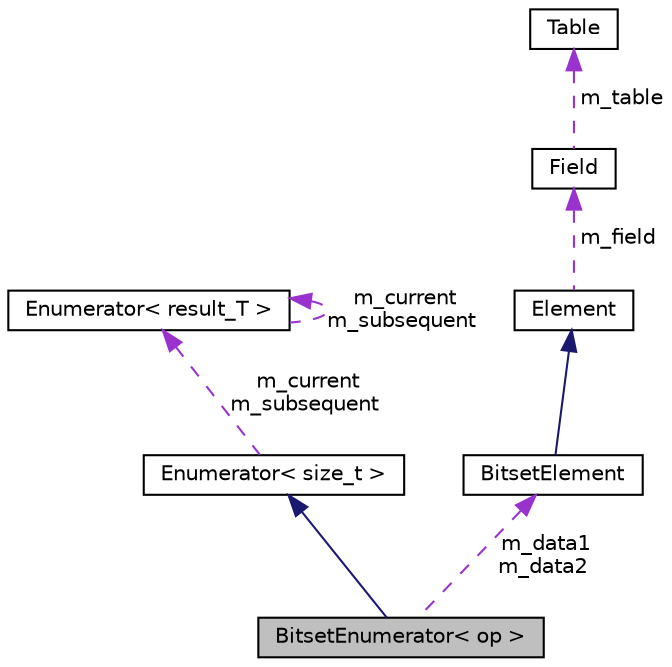digraph "BitsetEnumerator&lt; op &gt;"
{
  edge [fontname="Helvetica",fontsize="10",labelfontname="Helvetica",labelfontsize="10"];
  node [fontname="Helvetica",fontsize="10",shape=record];
  Node1 [label="BitsetEnumerator\< op \>",height=0.2,width=0.4,color="black", fillcolor="grey75", style="filled", fontcolor="black"];
  Node2 -> Node1 [dir="back",color="midnightblue",fontsize="10",style="solid",fontname="Helvetica"];
  Node2 [label="Enumerator\< size_t \>",height=0.2,width=0.4,color="black", fillcolor="white", style="filled",URL="$classEnumerator.html"];
  Node3 -> Node2 [dir="back",color="darkorchid3",fontsize="10",style="dashed",label=" m_current\nm_subsequent" ,fontname="Helvetica"];
  Node3 [label="Enumerator\< result_T \>",height=0.2,width=0.4,color="black", fillcolor="white", style="filled",URL="$classEnumerator.html"];
  Node3 -> Node3 [dir="back",color="darkorchid3",fontsize="10",style="dashed",label=" m_current\nm_subsequent" ,fontname="Helvetica"];
  Node4 -> Node1 [dir="back",color="darkorchid3",fontsize="10",style="dashed",label=" m_data1\nm_data2" ,fontname="Helvetica"];
  Node4 [label="BitsetElement",height=0.2,width=0.4,color="black", fillcolor="white", style="filled",URL="$classBitsetElement.html"];
  Node5 -> Node4 [dir="back",color="midnightblue",fontsize="10",style="solid",fontname="Helvetica"];
  Node5 [label="Element",height=0.2,width=0.4,color="black", fillcolor="white", style="filled",URL="$classElement.html"];
  Node6 -> Node5 [dir="back",color="darkorchid3",fontsize="10",style="dashed",label=" m_field" ,fontname="Helvetica"];
  Node6 [label="Field",height=0.2,width=0.4,color="black", fillcolor="white", style="filled",URL="$classField.html"];
  Node7 -> Node6 [dir="back",color="darkorchid3",fontsize="10",style="dashed",label=" m_table" ,fontname="Helvetica"];
  Node7 [label="Table",height=0.2,width=0.4,color="black", fillcolor="white", style="filled",URL="$classTable.html"];
}

